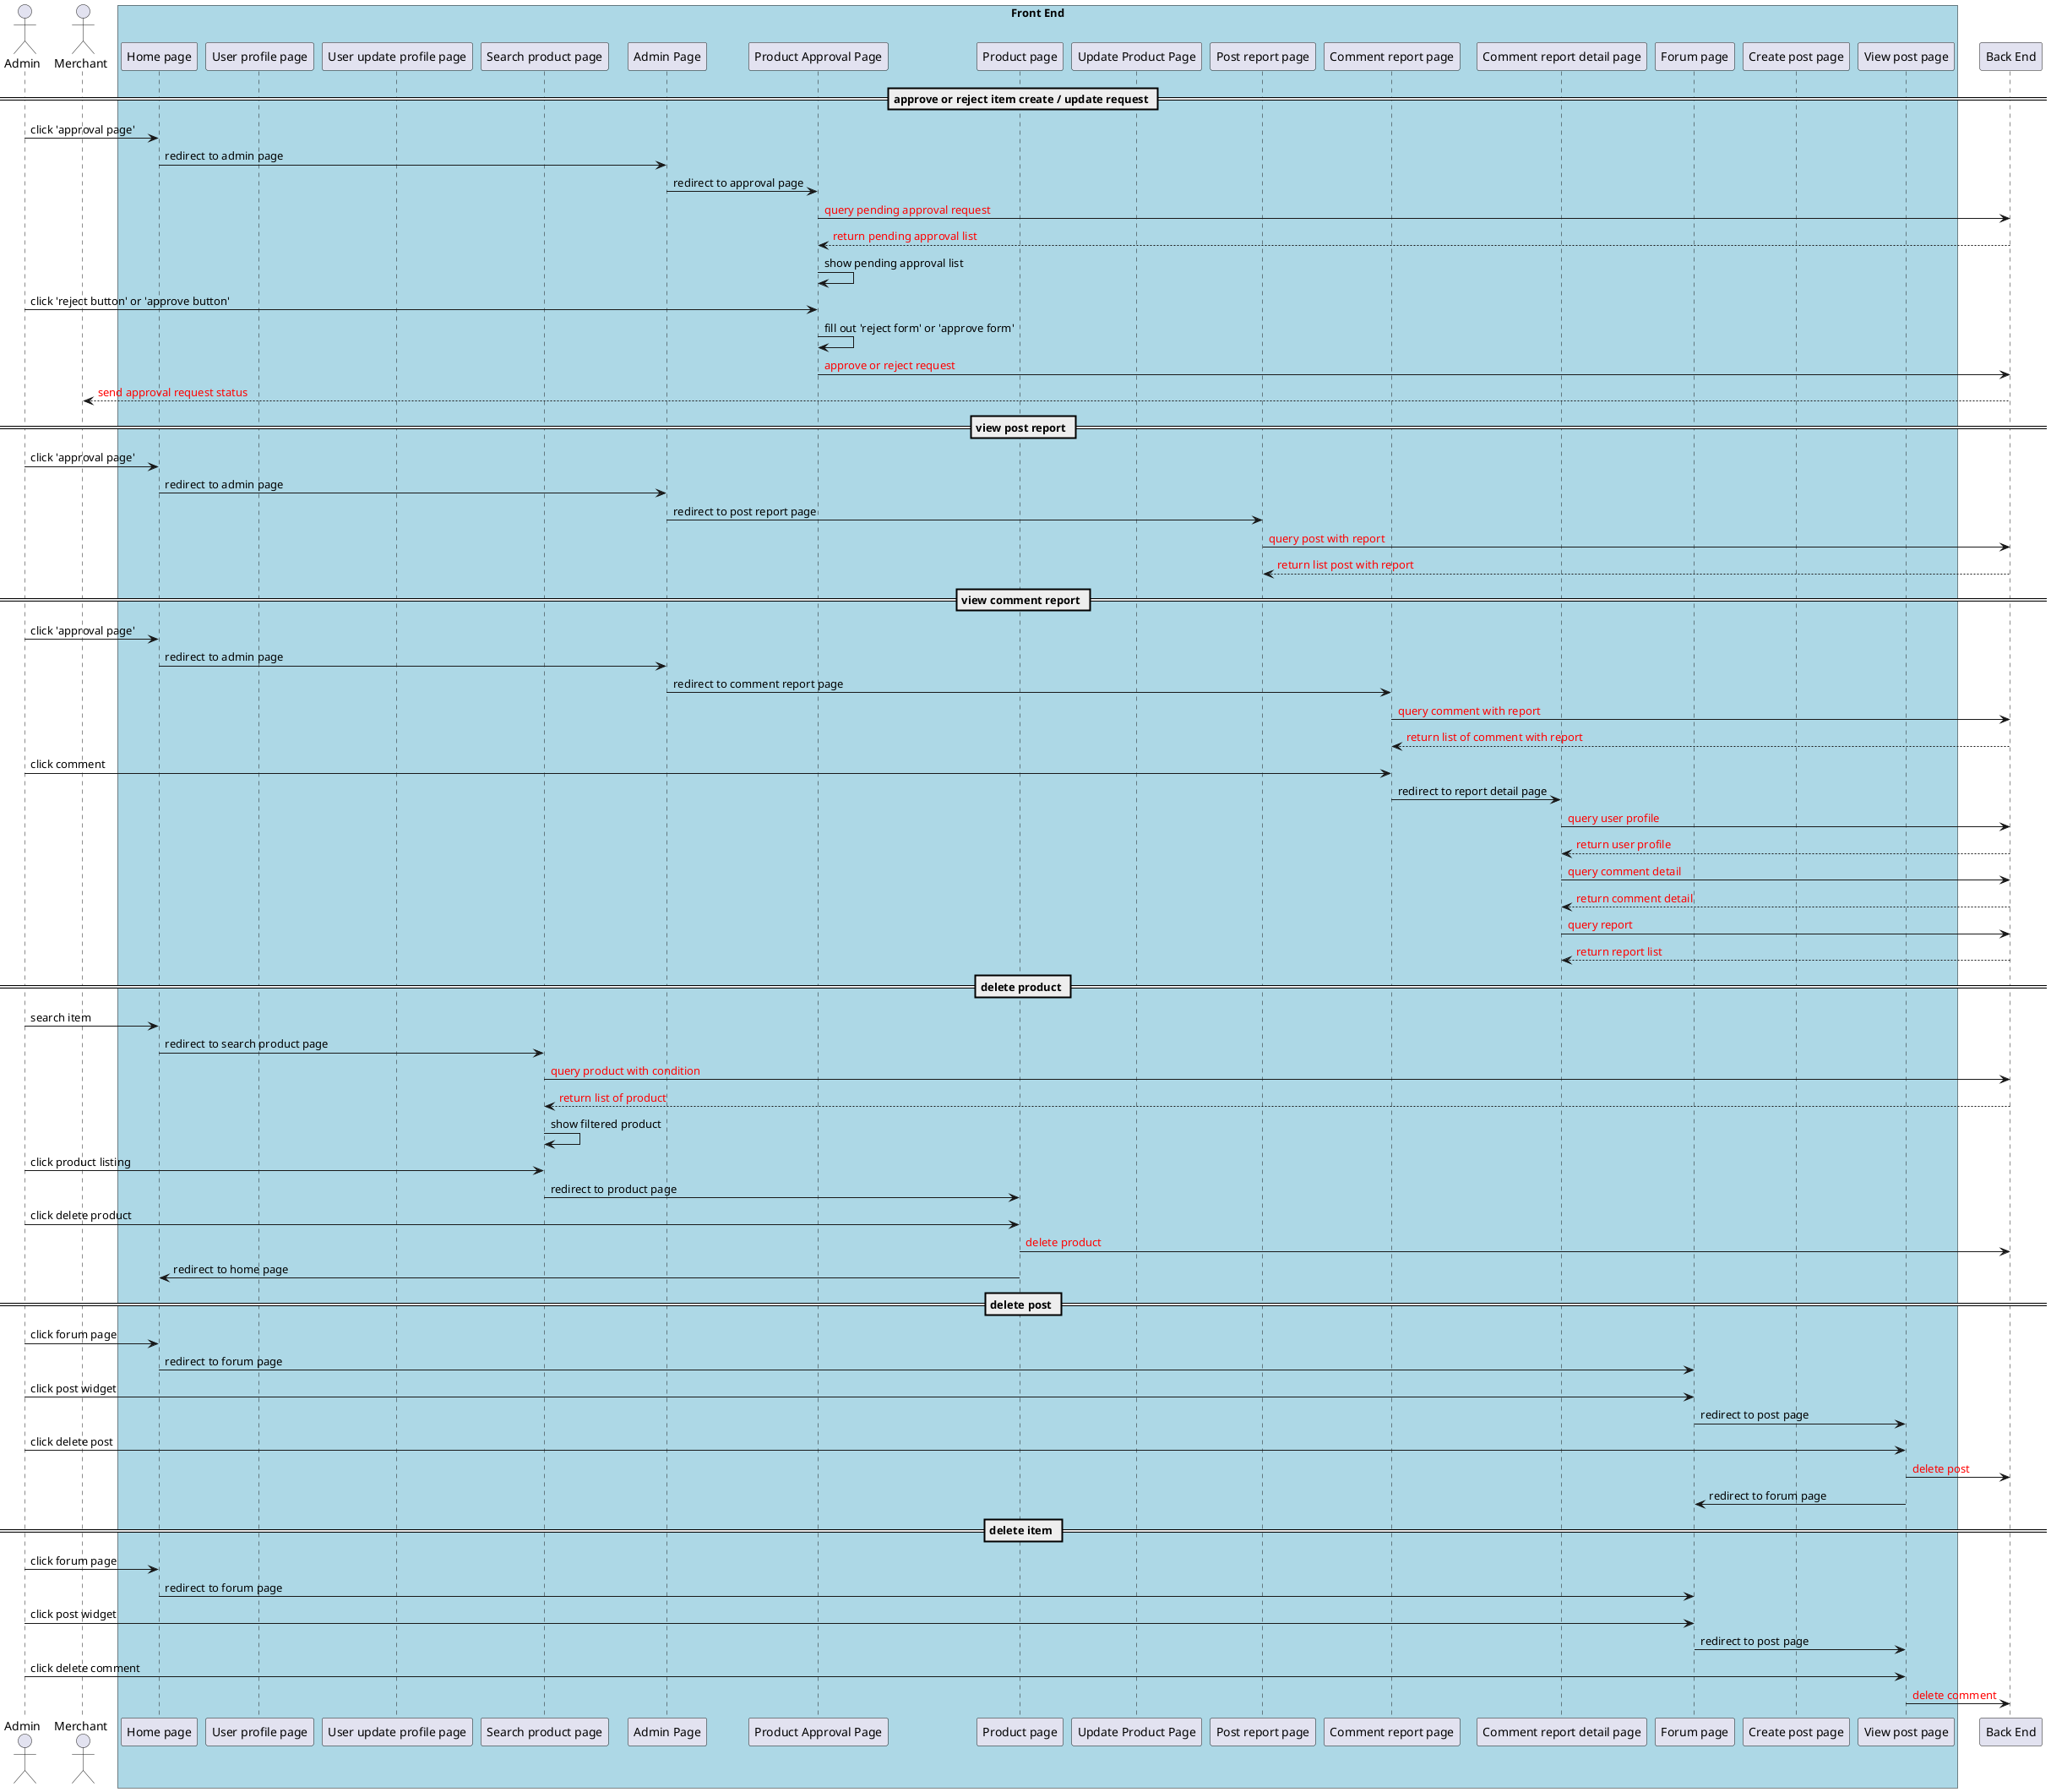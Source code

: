 @startuml sequence diagram admin perspective

Actor Admin as a
Actor Merchant as m

Box "Front End" #LightBlue
Participant "Home page" as hp

' account management
Participant "User profile page" as upp
Participant "User update profile page" as uupp

' interaction with product
Participant "Search product page" as sip
Participant "Admin Page" as ap
Participant "Product Approval Page" as pap
Participant "Product page" as ip
Participant "Update Product Page" as uip

' report comment and post
Participant "Post report page" as prp
Participant "Comment report page" as crp
Participant "Comment report detail page" as crdp

' discussion page
Participant "Forum page" as fp
Participant "Create post page" as cpp
Participant "View post page" as vpp
end Box

' backend
Participant "Back End" as be

== approve or reject item create / update request ==
a -> hp : click 'approval page'
hp -> ap : redirect to admin page
ap -> pap : redirect to approval page
pap -> be : <color:red>query pending approval request
pap <-- be : <color:red>return pending approval list
pap -> pap : show pending approval list
a -> pap : click 'reject button' or 'approve button'
pap -> pap : fill out 'reject form' or 'approve form'
pap -> be : <color:red>approve or reject request
m <-- be : <color:red>send approval request status

== view post report ==
a -> hp : click 'approval page'
hp -> ap : redirect to admin page
ap -> prp : redirect to post report page
prp -> be : <color:red>query post with report
prp <-- be : <color:red>return list post with report

== view comment report ==
a -> hp : click 'approval page'
hp -> ap : redirect to admin page
ap -> crp : redirect to comment report page
crp -> be : <color:red>query comment with report
crp <-- be : <color:red>return list of comment with report
a -> crp : click comment
crp -> crdp : redirect to report detail page
crdp -> be : <color:red>query user profile
crdp <-- be : <color:red>return user profile
crdp -> be : <color:red>query comment detail
crdp <-- be : <color:red>return comment detail
crdp -> be : <color:red>query report
crdp <-- be : <color:red>return report list

== delete product ==
a -> hp : search item
hp -> sip : redirect to search product page
sip -> be : <color:red>query product with condition
sip <-- be : <color:red>return list of product
sip -> sip : show filtered product
a -> sip : click product listing
sip -> ip : redirect to product page
a -> ip : click delete product
ip -> be : <color:red>delete product
ip -> hp : redirect to home page

== delete post ==
a -> hp : click forum page
hp -> fp : redirect to forum page
a -> fp : click post widget
fp -> vpp : redirect to post page
a -> vpp : click delete post
vpp -> be : <color:red>delete post
vpp -> fp : redirect to forum page

== delete item ==
a -> hp : click forum page
hp -> fp : redirect to forum page
a -> fp : click post widget
fp -> vpp : redirect to post page
a -> vpp : click delete comment
vpp -> be : <color:red>delete comment

@enduml